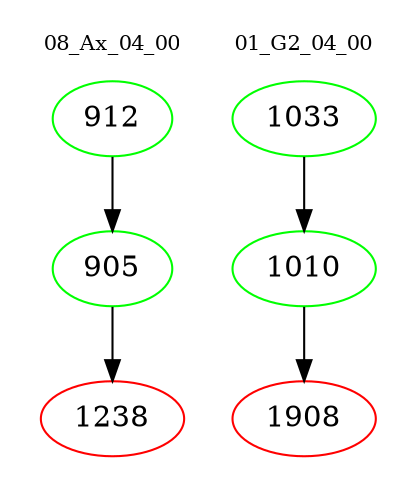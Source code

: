 digraph{
subgraph cluster_0 {
color = white
label = "08_Ax_04_00";
fontsize=10;
T0_912 [label="912", color="green"]
T0_912 -> T0_905 [color="black"]
T0_905 [label="905", color="green"]
T0_905 -> T0_1238 [color="black"]
T0_1238 [label="1238", color="red"]
}
subgraph cluster_1 {
color = white
label = "01_G2_04_00";
fontsize=10;
T1_1033 [label="1033", color="green"]
T1_1033 -> T1_1010 [color="black"]
T1_1010 [label="1010", color="green"]
T1_1010 -> T1_1908 [color="black"]
T1_1908 [label="1908", color="red"]
}
}
